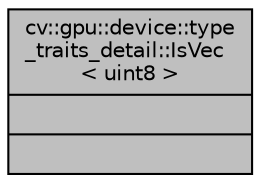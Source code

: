 digraph "cv::gpu::device::type_traits_detail::IsVec&lt; uint8 &gt;"
{
 // LATEX_PDF_SIZE
  edge [fontname="Helvetica",fontsize="10",labelfontname="Helvetica",labelfontsize="10"];
  node [fontname="Helvetica",fontsize="10",shape=record];
  Node1 [label="{cv::gpu::device::type\l_traits_detail::IsVec\l\< uint8 \>\n||}",height=0.2,width=0.4,color="black", fillcolor="grey75", style="filled", fontcolor="black",tooltip=" "];
}
